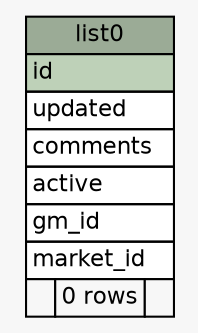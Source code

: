 // dot 2.38.0 on Linux 4.4.84-boot2docker
// SchemaSpy rev 590
digraph "list0" {
  graph [
    rankdir="RL"
    bgcolor="#f7f7f7"
    nodesep="0.18"
    ranksep="0.46"
    fontname="Helvetica"
    fontsize="11"
  ];
  node [
    fontname="Helvetica"
    fontsize="11"
    shape="plaintext"
  ];
  edge [
    arrowsize="0.8"
  ];
  "list0" [
    label=<
    <TABLE BORDER="0" CELLBORDER="1" CELLSPACING="0" BGCOLOR="#ffffff">
      <TR><TD COLSPAN="3" BGCOLOR="#9bab96" ALIGN="CENTER">list0</TD></TR>
      <TR><TD PORT="id" COLSPAN="3" BGCOLOR="#bed1b8" ALIGN="LEFT">id</TD></TR>
      <TR><TD PORT="updated" COLSPAN="3" ALIGN="LEFT">updated</TD></TR>
      <TR><TD PORT="comments" COLSPAN="3" ALIGN="LEFT">comments</TD></TR>
      <TR><TD PORT="active" COLSPAN="3" ALIGN="LEFT">active</TD></TR>
      <TR><TD PORT="gm_id" COLSPAN="3" ALIGN="LEFT">gm_id</TD></TR>
      <TR><TD PORT="market_id" COLSPAN="3" ALIGN="LEFT">market_id</TD></TR>
      <TR><TD ALIGN="LEFT" BGCOLOR="#f7f7f7">  </TD><TD ALIGN="RIGHT" BGCOLOR="#f7f7f7">0 rows</TD><TD ALIGN="RIGHT" BGCOLOR="#f7f7f7">  </TD></TR>
    </TABLE>>
    URL="tables/list0.html"
    tooltip="list0"
  ];
}
